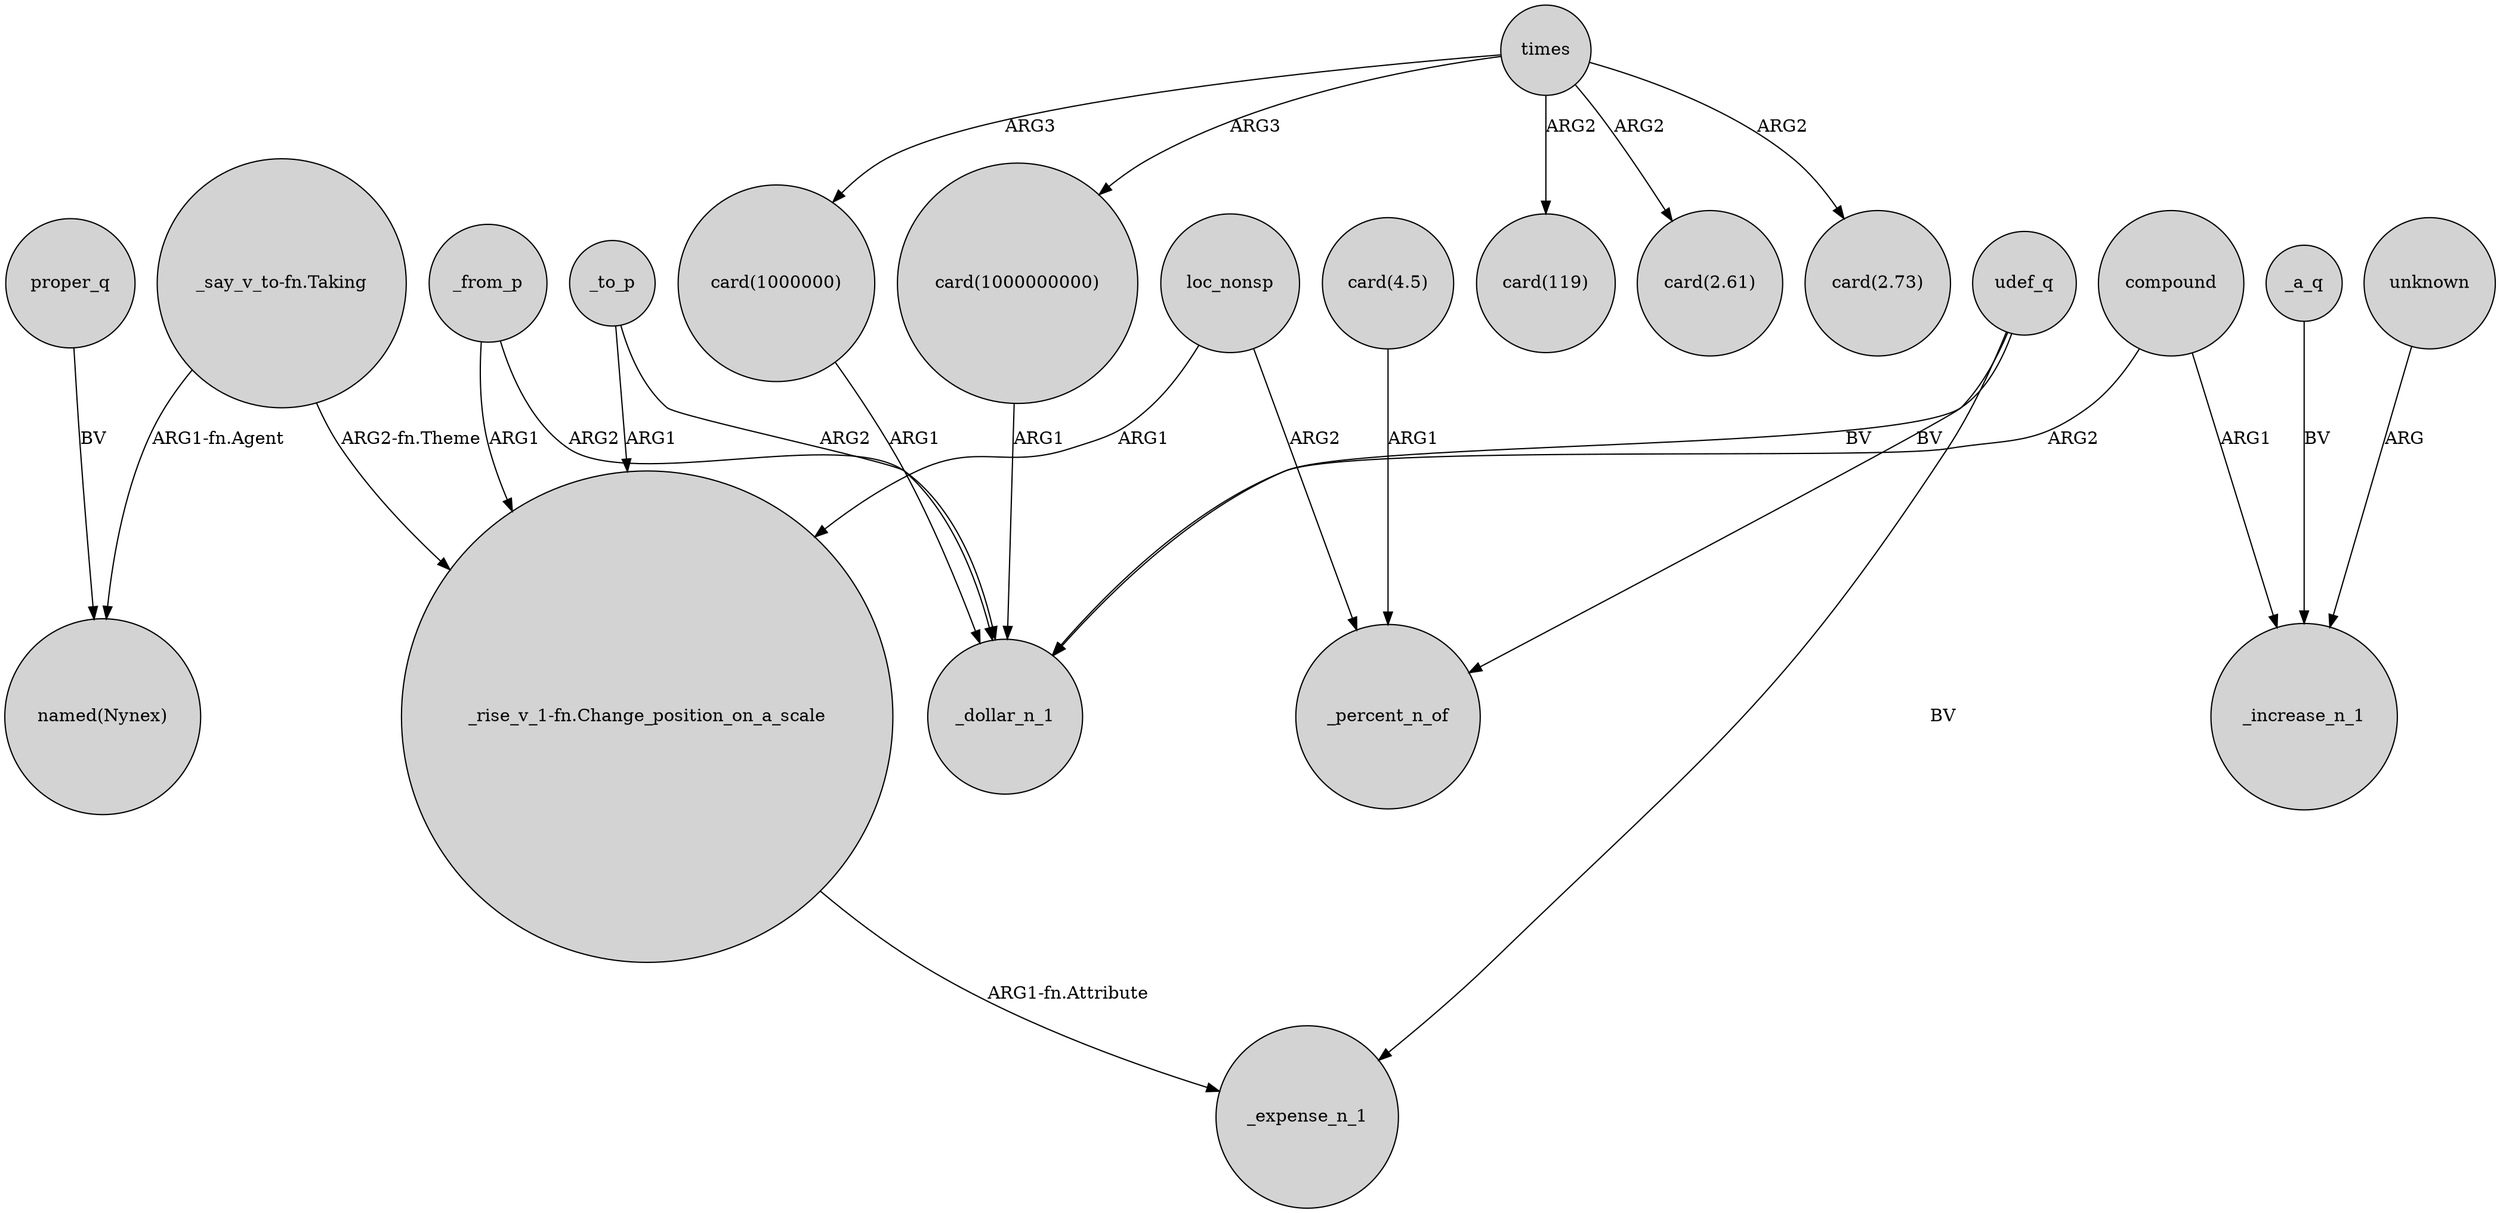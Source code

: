 digraph {
	node [shape=circle style=filled]
	"_say_v_to-fn.Taking" -> "_rise_v_1-fn.Change_position_on_a_scale" [label="ARG2-fn.Theme"]
	"card(1000000000)" -> _dollar_n_1 [label=ARG1]
	compound -> _increase_n_1 [label=ARG1]
	"_rise_v_1-fn.Change_position_on_a_scale" -> _expense_n_1 [label="ARG1-fn.Attribute"]
	"_say_v_to-fn.Taking" -> "named(Nynex)" [label="ARG1-fn.Agent"]
	_to_p -> "_rise_v_1-fn.Change_position_on_a_scale" [label=ARG1]
	loc_nonsp -> "_rise_v_1-fn.Change_position_on_a_scale" [label=ARG1]
	times -> "card(1000000)" [label=ARG3]
	compound -> _dollar_n_1 [label=ARG2]
	_to_p -> _dollar_n_1 [label=ARG2]
	times -> "card(1000000000)" [label=ARG3]
	times -> "card(119)" [label=ARG2]
	times -> "card(2.61)" [label=ARG2]
	udef_q -> _percent_n_of [label=BV]
	proper_q -> "named(Nynex)" [label=BV]
	udef_q -> _dollar_n_1 [label=BV]
	"card(1000000)" -> _dollar_n_1 [label=ARG1]
	udef_q -> _expense_n_1 [label=BV]
	_a_q -> _increase_n_1 [label=BV]
	"card(4.5)" -> _percent_n_of [label=ARG1]
	unknown -> _increase_n_1 [label=ARG]
	_from_p -> "_rise_v_1-fn.Change_position_on_a_scale" [label=ARG1]
	_from_p -> _dollar_n_1 [label=ARG2]
	times -> "card(2.73)" [label=ARG2]
	loc_nonsp -> _percent_n_of [label=ARG2]
}
